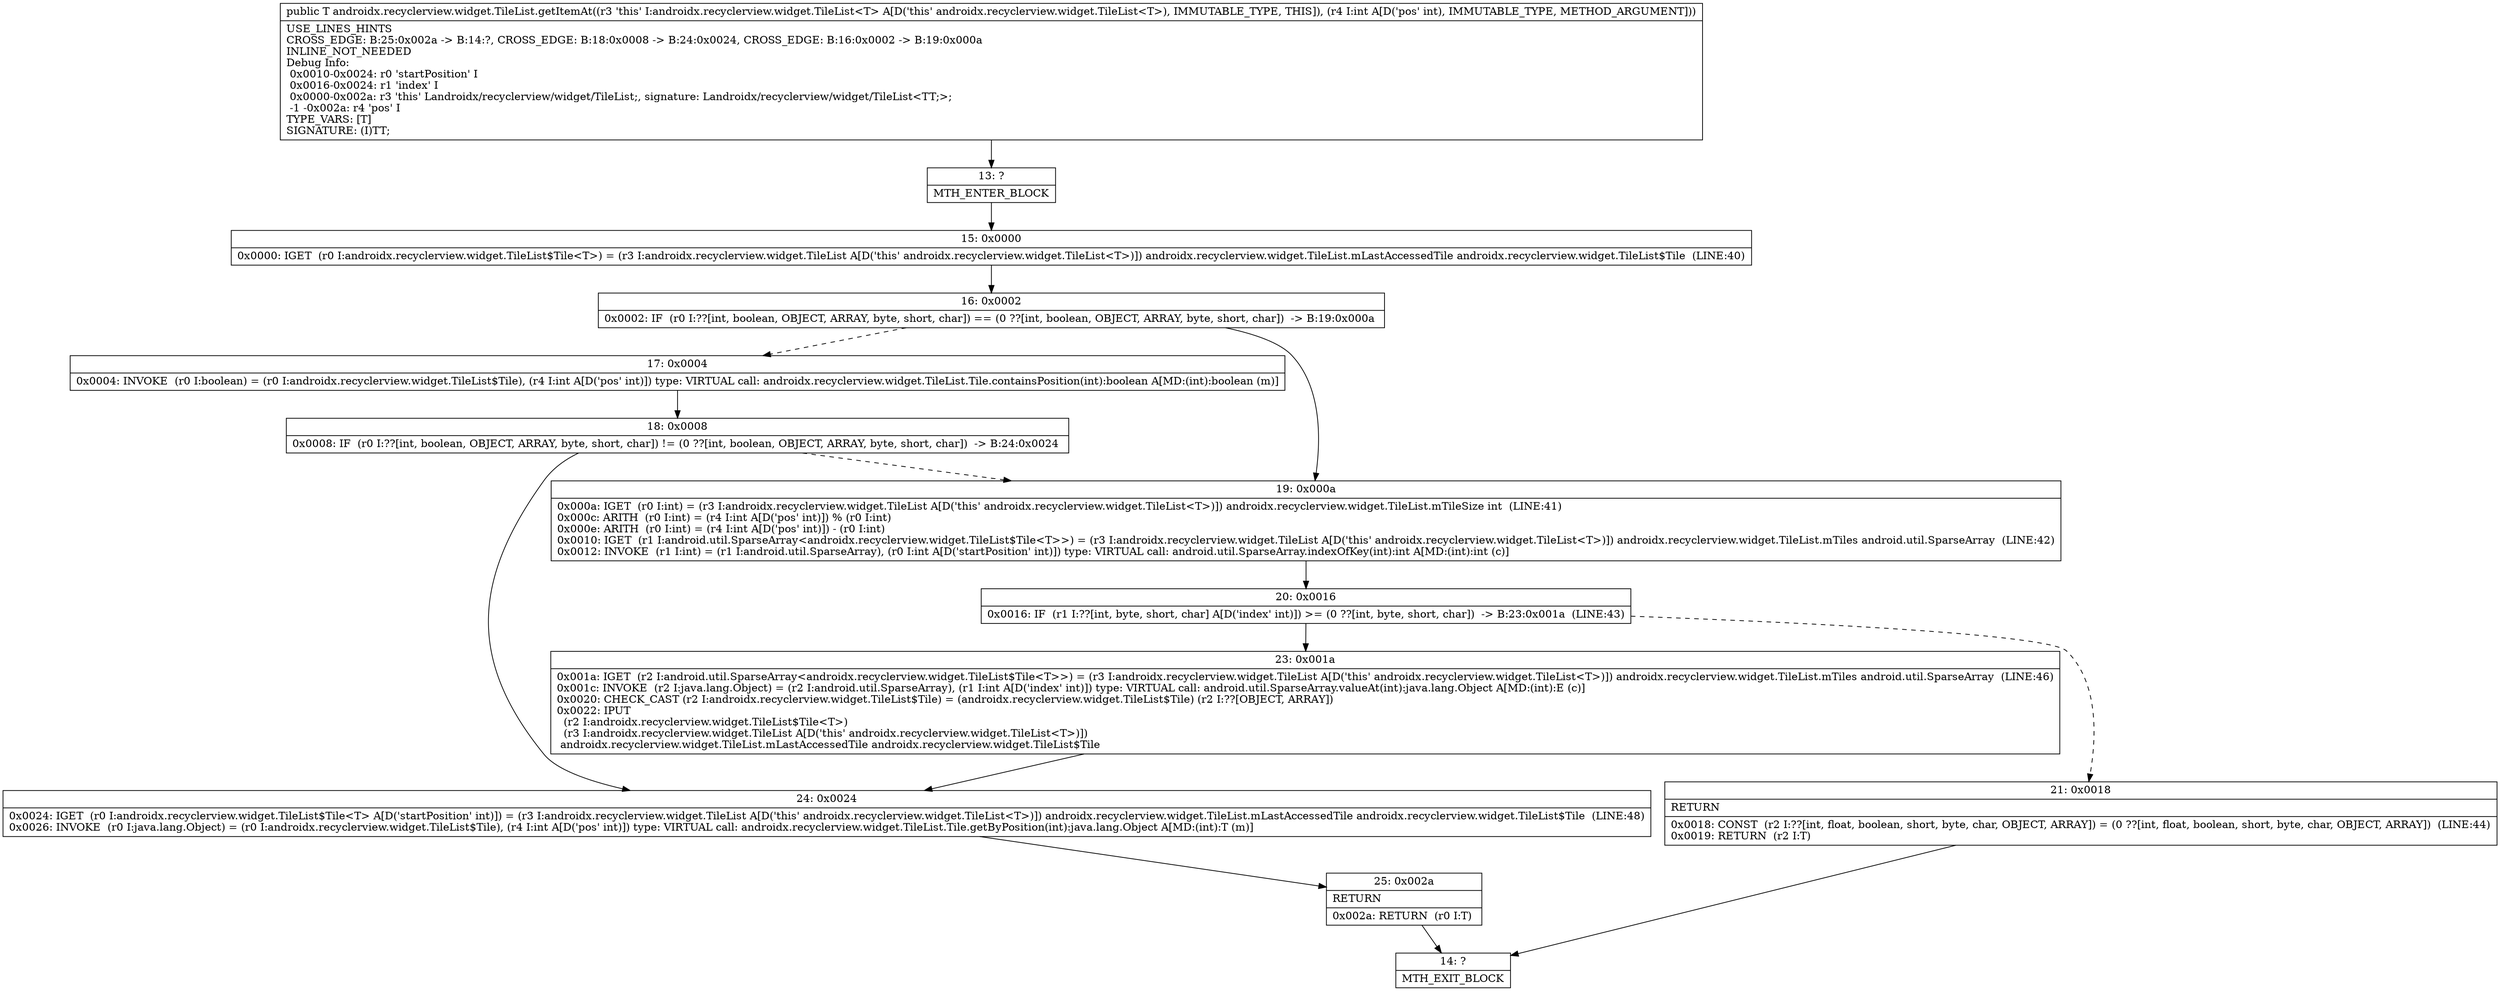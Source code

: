digraph "CFG forandroidx.recyclerview.widget.TileList.getItemAt(I)Ljava\/lang\/Object;" {
Node_13 [shape=record,label="{13\:\ ?|MTH_ENTER_BLOCK\l}"];
Node_15 [shape=record,label="{15\:\ 0x0000|0x0000: IGET  (r0 I:androidx.recyclerview.widget.TileList$Tile\<T\>) = (r3 I:androidx.recyclerview.widget.TileList A[D('this' androidx.recyclerview.widget.TileList\<T\>)]) androidx.recyclerview.widget.TileList.mLastAccessedTile androidx.recyclerview.widget.TileList$Tile  (LINE:40)\l}"];
Node_16 [shape=record,label="{16\:\ 0x0002|0x0002: IF  (r0 I:??[int, boolean, OBJECT, ARRAY, byte, short, char]) == (0 ??[int, boolean, OBJECT, ARRAY, byte, short, char])  \-\> B:19:0x000a \l}"];
Node_17 [shape=record,label="{17\:\ 0x0004|0x0004: INVOKE  (r0 I:boolean) = (r0 I:androidx.recyclerview.widget.TileList$Tile), (r4 I:int A[D('pos' int)]) type: VIRTUAL call: androidx.recyclerview.widget.TileList.Tile.containsPosition(int):boolean A[MD:(int):boolean (m)]\l}"];
Node_18 [shape=record,label="{18\:\ 0x0008|0x0008: IF  (r0 I:??[int, boolean, OBJECT, ARRAY, byte, short, char]) != (0 ??[int, boolean, OBJECT, ARRAY, byte, short, char])  \-\> B:24:0x0024 \l}"];
Node_24 [shape=record,label="{24\:\ 0x0024|0x0024: IGET  (r0 I:androidx.recyclerview.widget.TileList$Tile\<T\> A[D('startPosition' int)]) = (r3 I:androidx.recyclerview.widget.TileList A[D('this' androidx.recyclerview.widget.TileList\<T\>)]) androidx.recyclerview.widget.TileList.mLastAccessedTile androidx.recyclerview.widget.TileList$Tile  (LINE:48)\l0x0026: INVOKE  (r0 I:java.lang.Object) = (r0 I:androidx.recyclerview.widget.TileList$Tile), (r4 I:int A[D('pos' int)]) type: VIRTUAL call: androidx.recyclerview.widget.TileList.Tile.getByPosition(int):java.lang.Object A[MD:(int):T (m)]\l}"];
Node_25 [shape=record,label="{25\:\ 0x002a|RETURN\l|0x002a: RETURN  (r0 I:T) \l}"];
Node_14 [shape=record,label="{14\:\ ?|MTH_EXIT_BLOCK\l}"];
Node_19 [shape=record,label="{19\:\ 0x000a|0x000a: IGET  (r0 I:int) = (r3 I:androidx.recyclerview.widget.TileList A[D('this' androidx.recyclerview.widget.TileList\<T\>)]) androidx.recyclerview.widget.TileList.mTileSize int  (LINE:41)\l0x000c: ARITH  (r0 I:int) = (r4 I:int A[D('pos' int)]) % (r0 I:int) \l0x000e: ARITH  (r0 I:int) = (r4 I:int A[D('pos' int)]) \- (r0 I:int) \l0x0010: IGET  (r1 I:android.util.SparseArray\<androidx.recyclerview.widget.TileList$Tile\<T\>\>) = (r3 I:androidx.recyclerview.widget.TileList A[D('this' androidx.recyclerview.widget.TileList\<T\>)]) androidx.recyclerview.widget.TileList.mTiles android.util.SparseArray  (LINE:42)\l0x0012: INVOKE  (r1 I:int) = (r1 I:android.util.SparseArray), (r0 I:int A[D('startPosition' int)]) type: VIRTUAL call: android.util.SparseArray.indexOfKey(int):int A[MD:(int):int (c)]\l}"];
Node_20 [shape=record,label="{20\:\ 0x0016|0x0016: IF  (r1 I:??[int, byte, short, char] A[D('index' int)]) \>= (0 ??[int, byte, short, char])  \-\> B:23:0x001a  (LINE:43)\l}"];
Node_21 [shape=record,label="{21\:\ 0x0018|RETURN\l|0x0018: CONST  (r2 I:??[int, float, boolean, short, byte, char, OBJECT, ARRAY]) = (0 ??[int, float, boolean, short, byte, char, OBJECT, ARRAY])  (LINE:44)\l0x0019: RETURN  (r2 I:T) \l}"];
Node_23 [shape=record,label="{23\:\ 0x001a|0x001a: IGET  (r2 I:android.util.SparseArray\<androidx.recyclerview.widget.TileList$Tile\<T\>\>) = (r3 I:androidx.recyclerview.widget.TileList A[D('this' androidx.recyclerview.widget.TileList\<T\>)]) androidx.recyclerview.widget.TileList.mTiles android.util.SparseArray  (LINE:46)\l0x001c: INVOKE  (r2 I:java.lang.Object) = (r2 I:android.util.SparseArray), (r1 I:int A[D('index' int)]) type: VIRTUAL call: android.util.SparseArray.valueAt(int):java.lang.Object A[MD:(int):E (c)]\l0x0020: CHECK_CAST (r2 I:androidx.recyclerview.widget.TileList$Tile) = (androidx.recyclerview.widget.TileList$Tile) (r2 I:??[OBJECT, ARRAY]) \l0x0022: IPUT  \l  (r2 I:androidx.recyclerview.widget.TileList$Tile\<T\>)\l  (r3 I:androidx.recyclerview.widget.TileList A[D('this' androidx.recyclerview.widget.TileList\<T\>)])\l androidx.recyclerview.widget.TileList.mLastAccessedTile androidx.recyclerview.widget.TileList$Tile \l}"];
MethodNode[shape=record,label="{public T androidx.recyclerview.widget.TileList.getItemAt((r3 'this' I:androidx.recyclerview.widget.TileList\<T\> A[D('this' androidx.recyclerview.widget.TileList\<T\>), IMMUTABLE_TYPE, THIS]), (r4 I:int A[D('pos' int), IMMUTABLE_TYPE, METHOD_ARGUMENT]))  | USE_LINES_HINTS\lCROSS_EDGE: B:25:0x002a \-\> B:14:?, CROSS_EDGE: B:18:0x0008 \-\> B:24:0x0024, CROSS_EDGE: B:16:0x0002 \-\> B:19:0x000a\lINLINE_NOT_NEEDED\lDebug Info:\l  0x0010\-0x0024: r0 'startPosition' I\l  0x0016\-0x0024: r1 'index' I\l  0x0000\-0x002a: r3 'this' Landroidx\/recyclerview\/widget\/TileList;, signature: Landroidx\/recyclerview\/widget\/TileList\<TT;\>;\l  \-1 \-0x002a: r4 'pos' I\lTYPE_VARS: [T]\lSIGNATURE: (I)TT;\l}"];
MethodNode -> Node_13;Node_13 -> Node_15;
Node_15 -> Node_16;
Node_16 -> Node_17[style=dashed];
Node_16 -> Node_19;
Node_17 -> Node_18;
Node_18 -> Node_19[style=dashed];
Node_18 -> Node_24;
Node_24 -> Node_25;
Node_25 -> Node_14;
Node_19 -> Node_20;
Node_20 -> Node_21[style=dashed];
Node_20 -> Node_23;
Node_21 -> Node_14;
Node_23 -> Node_24;
}

